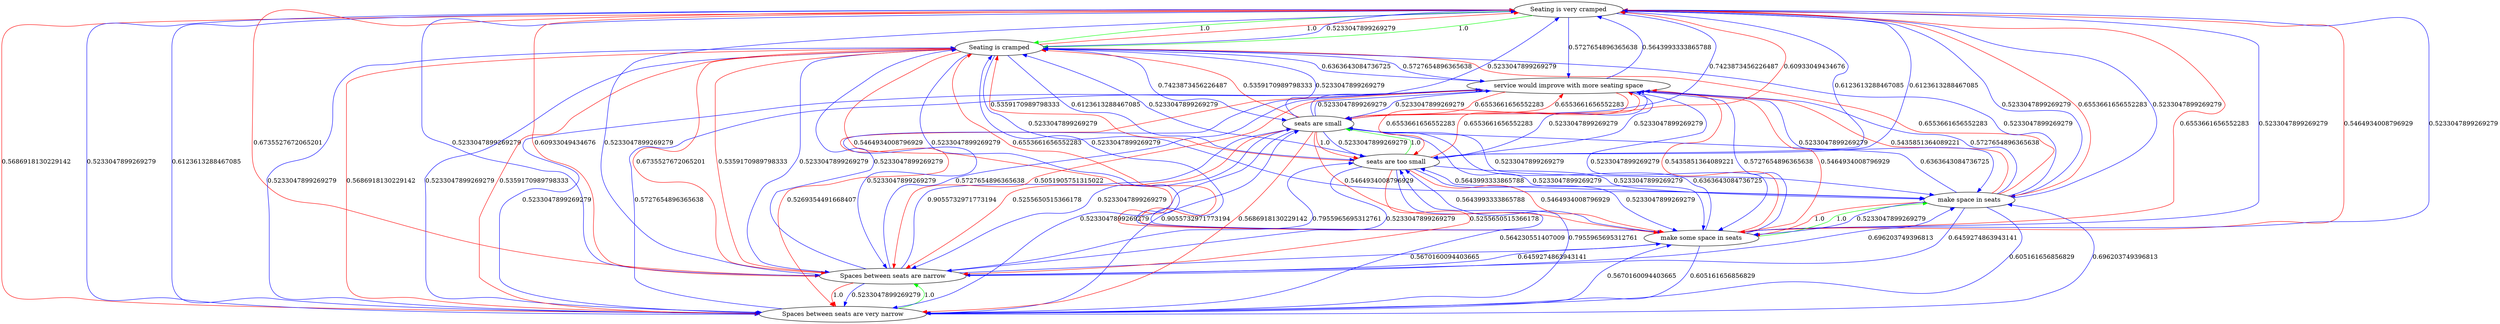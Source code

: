 digraph rawGraph {
"Seating is very cramped";"Seating is cramped";"Spaces between seats are very narrow";"Spaces between seats are narrow";"make some space in seats";"make space in seats";"seats are too small";"seats are small";"service would improve with more seating space";"Seating is very cramped" -> "Seating is cramped" [label=1.0] [color=green]
"Seating is very cramped" -> "Seating is cramped" [label=1.0] [color=green]
"Seating is cramped" -> "Seating is very cramped" [label=1.0] [color=red]
"Spaces between seats are very narrow" -> "Spaces between seats are narrow" [label=1.0] [color=green]
"Spaces between seats are narrow" -> "Spaces between seats are very narrow" [label=1.0] [color=red]
"Seating is very cramped" -> "Spaces between seats are very narrow" [label=0.5686918130229142] [color=red]
"Seating is very cramped" -> "Spaces between seats are narrow" [label=0.6735527672065201] [color=red]
"Seating is cramped" -> "Spaces between seats are very narrow" [label=0.5686918130229142] [color=red]
"Seating is cramped" -> "Spaces between seats are narrow" [label=0.6735527672065201] [color=red]
"Spaces between seats are very narrow" -> "Seating is very cramped" [label=0.6123613288467085] [color=blue]
"Spaces between seats are very narrow" -> "Seating is cramped" [label=0.5359170989798333] [color=red]
"Spaces between seats are narrow" -> "Seating is very cramped" [label=0.60933049434676] [color=red]
"Spaces between seats are narrow" -> "Seating is cramped" [label=0.5359170989798333] [color=red]
"make some space in seats" -> "make space in seats" [label=1.0] [color=green]
"make space in seats" -> "make some space in seats" [label=1.0] [color=red]
"Seating is very cramped" -> "make some space in seats" [label=0.5464934008796929] [color=red]
"Seating is very cramped" -> "make space in seats" [label=0.5233047899269279] [color=blue]
"Seating is cramped" -> "make some space in seats" [label=0.5464934008796929] [color=red]
"Seating is cramped" -> "make space in seats" [label=0.5233047899269279] [color=blue]
"Spaces between seats are very narrow" -> "make some space in seats" [label=0.5670160094403665] [color=blue]
"Spaces between seats are very narrow" -> "make space in seats" [label=0.696203749396813] [color=blue]
"Spaces between seats are narrow" -> "make some space in seats" [label=0.5670160094403665] [color=blue]
"Spaces between seats are narrow" -> "make space in seats" [label=0.696203749396813] [color=blue]
"make some space in seats" -> "Seating is very cramped" [label=0.6553661656552283] [color=red]
"make some space in seats" -> "Seating is cramped" [label=0.6553661656552283] [color=red]
"make some space in seats" -> "Spaces between seats are very narrow" [label=0.605161656856829] [color=blue]
"make some space in seats" -> "Spaces between seats are narrow" [label=0.6459274863943141] [color=blue]
"make space in seats" -> "Seating is very cramped" [label=0.6553661656552283] [color=red]
"make space in seats" -> "Seating is cramped" [label=0.6553661656552283] [color=red]
"make space in seats" -> "Spaces between seats are very narrow" [label=0.605161656856829] [color=blue]
"make space in seats" -> "Spaces between seats are narrow" [label=0.6459274863943141] [color=blue]
"seats are too small" -> "seats are small" [label=1.0] [color=green]
"seats are small" -> "seats are too small" [label=1.0] [color=red]
"Seating is very cramped" -> "seats are too small" [label=0.6123613288467085] [color=blue]
"Seating is very cramped" -> "seats are small" [label=0.7423873456226487] [color=blue]
"Seating is cramped" -> "seats are too small" [label=0.6123613288467085] [color=blue]
"Seating is cramped" -> "seats are small" [label=0.7423873456226487] [color=blue]
"Spaces between seats are very narrow" -> "seats are too small" [label=0.7955965695312761] [color=blue]
"Spaces between seats are very narrow" -> "seats are small" [label=0.9055732971773194] [color=blue]
"Spaces between seats are narrow" -> "seats are too small" [label=0.7955965695312761] [color=blue]
"Spaces between seats are narrow" -> "seats are small" [label=0.9055732971773194] [color=blue]
"make some space in seats" -> "seats are too small" [label=0.5643993333865788] [color=blue]
"make some space in seats" -> "seats are small" [label=0.6363643084736725] [color=blue]
"make space in seats" -> "seats are too small" [label=0.5643993333865788] [color=blue]
"make space in seats" -> "seats are small" [label=0.6363643084736725] [color=blue]
"seats are too small" -> "Seating is very cramped" [label=0.6123613288467085] [color=blue]
"seats are too small" -> "Seating is cramped" [label=0.5359170989798333] [color=red]
"seats are too small" -> "Spaces between seats are very narrow" [label=0.564230551407009] [color=blue]
"seats are too small" -> "Spaces between seats are narrow" [label=0.5255650515366178] [color=red]
"seats are too small" -> "make some space in seats" [label=0.5464934008796929] [color=red]
"seats are too small" -> "make space in seats" [label=0.5233047899269279] [color=blue]
"seats are small" -> "Seating is very cramped" [label=0.60933049434676] [color=red]
"seats are small" -> "Seating is cramped" [label=0.5359170989798333] [color=red]
"seats are small" -> "Spaces between seats are very narrow" [label=0.5686918130229142] [color=red]
"seats are small" -> "Spaces between seats are narrow" [label=0.5255650515366178] [color=red]
"seats are small" -> "make some space in seats" [label=0.5464934008796929] [color=red]
"seats are small" -> "make space in seats" [label=0.5233047899269279] [color=blue]
"Seating is very cramped" -> "service would improve with more seating space" [label=0.5727654896365638] [color=blue]
"Seating is cramped" -> "service would improve with more seating space" [label=0.5727654896365638] [color=blue]
"Spaces between seats are very narrow" -> "service would improve with more seating space" [label=0.5727654896365638] [color=blue]
"Spaces between seats are narrow" -> "service would improve with more seating space" [label=0.5727654896365638] [color=blue]
"make some space in seats" -> "service would improve with more seating space" [label=0.5435851364089221] [color=red]
"make space in seats" -> "service would improve with more seating space" [label=0.5435851364089221] [color=red]
"seats are too small" -> "service would improve with more seating space" [label=0.6553661656552283] [color=red]
"seats are small" -> "service would improve with more seating space" [label=0.6553661656552283] [color=red]
"service would improve with more seating space" -> "Seating is very cramped" [label=0.5643993333865788] [color=blue]
"service would improve with more seating space" -> "Seating is cramped" [label=0.6363643084736725] [color=blue]
"service would improve with more seating space" -> "Spaces between seats are very narrow" [label=0.5269354491668407] [color=red]
"service would improve with more seating space" -> "Spaces between seats are narrow" [label=0.5051905751315022] [color=red]
"service would improve with more seating space" -> "make some space in seats" [label=0.5464934008796929] [color=red]
"service would improve with more seating space" -> "make space in seats" [label=0.5233047899269279] [color=blue]
"service would improve with more seating space" -> "seats are too small" [label=0.6553661656552283] [color=red]
"service would improve with more seating space" -> "seats are small" [label=0.6553661656552283] [color=red]
"Seating is very cramped" -> "Spaces between seats are narrow" [label=0.5233047899269279] [color=blue]
"Seating is very cramped" -> "Spaces between seats are very narrow" [label=0.5233047899269279] [color=blue]
"Seating is cramped" -> "Spaces between seats are narrow" [label=0.5233047899269279] [color=blue]
"Seating is cramped" -> "Spaces between seats are very narrow" [label=0.5233047899269279] [color=blue]
"Seating is cramped" -> "Seating is very cramped" [label=0.5233047899269279] [color=blue]
"Spaces between seats are very narrow" -> "Seating is cramped" [label=0.5233047899269279] [color=blue]
"Spaces between seats are narrow" -> "Seating is cramped" [label=0.5233047899269279] [color=blue]
"Spaces between seats are narrow" -> "Spaces between seats are very narrow" [label=0.5233047899269279] [color=blue]
"Spaces between seats are narrow" -> "Seating is very cramped" [label=0.5233047899269279] [color=blue]
"make some space in seats" -> "service would improve with more seating space" [label=0.5727654896365638] [color=blue]
"make some space in seats" -> "Seating is cramped" [label=0.5233047899269279] [color=blue]
"make some space in seats" -> "Seating is very cramped" [label=0.5233047899269279] [color=blue]
"make space in seats" -> "service would improve with more seating space" [label=0.5727654896365638] [color=blue]
"make space in seats" -> "make some space in seats" [label=0.5233047899269279] [color=blue]
"make space in seats" -> "Seating is cramped" [label=0.5233047899269279] [color=blue]
"make space in seats" -> "Seating is very cramped" [label=0.5233047899269279] [color=blue]
"seats are too small" -> "Spaces between seats are narrow" [label=0.5233047899269279] [color=blue]
"seats are too small" -> "service would improve with more seating space" [label=0.5233047899269279] [color=blue]
"seats are too small" -> "make some space in seats" [label=0.5233047899269279] [color=blue]
"seats are too small" -> "Seating is cramped" [label=0.5233047899269279] [color=blue]
"seats are small" -> "Spaces between seats are narrow" [label=0.5233047899269279] [color=blue]
"seats are small" -> "seats are too small" [label=0.5233047899269279] [color=blue]
"seats are small" -> "service would improve with more seating space" [label=0.5233047899269279] [color=blue]
"seats are small" -> "Spaces between seats are very narrow" [label=0.5233047899269279] [color=blue]
"seats are small" -> "make some space in seats" [label=0.5233047899269279] [color=blue]
"seats are small" -> "Seating is cramped" [label=0.5233047899269279] [color=blue]
"seats are small" -> "Seating is very cramped" [label=0.5233047899269279] [color=blue]
"service would improve with more seating space" -> "Spaces between seats are narrow" [label=0.5233047899269279] [color=blue]
"service would improve with more seating space" -> "seats are too small" [label=0.5233047899269279] [color=blue]
"service would improve with more seating space" -> "seats are small" [label=0.5233047899269279] [color=blue]
"service would improve with more seating space" -> "Spaces between seats are very narrow" [label=0.5233047899269279] [color=blue]
"service would improve with more seating space" -> "make some space in seats" [label=0.5233047899269279] [color=blue]
"Seating is very cramped" -> "make some space in seats" [label=0.5233047899269279] [color=blue]
"Seating is cramped" -> "make some space in seats" [label=0.5233047899269279] [color=blue]
}